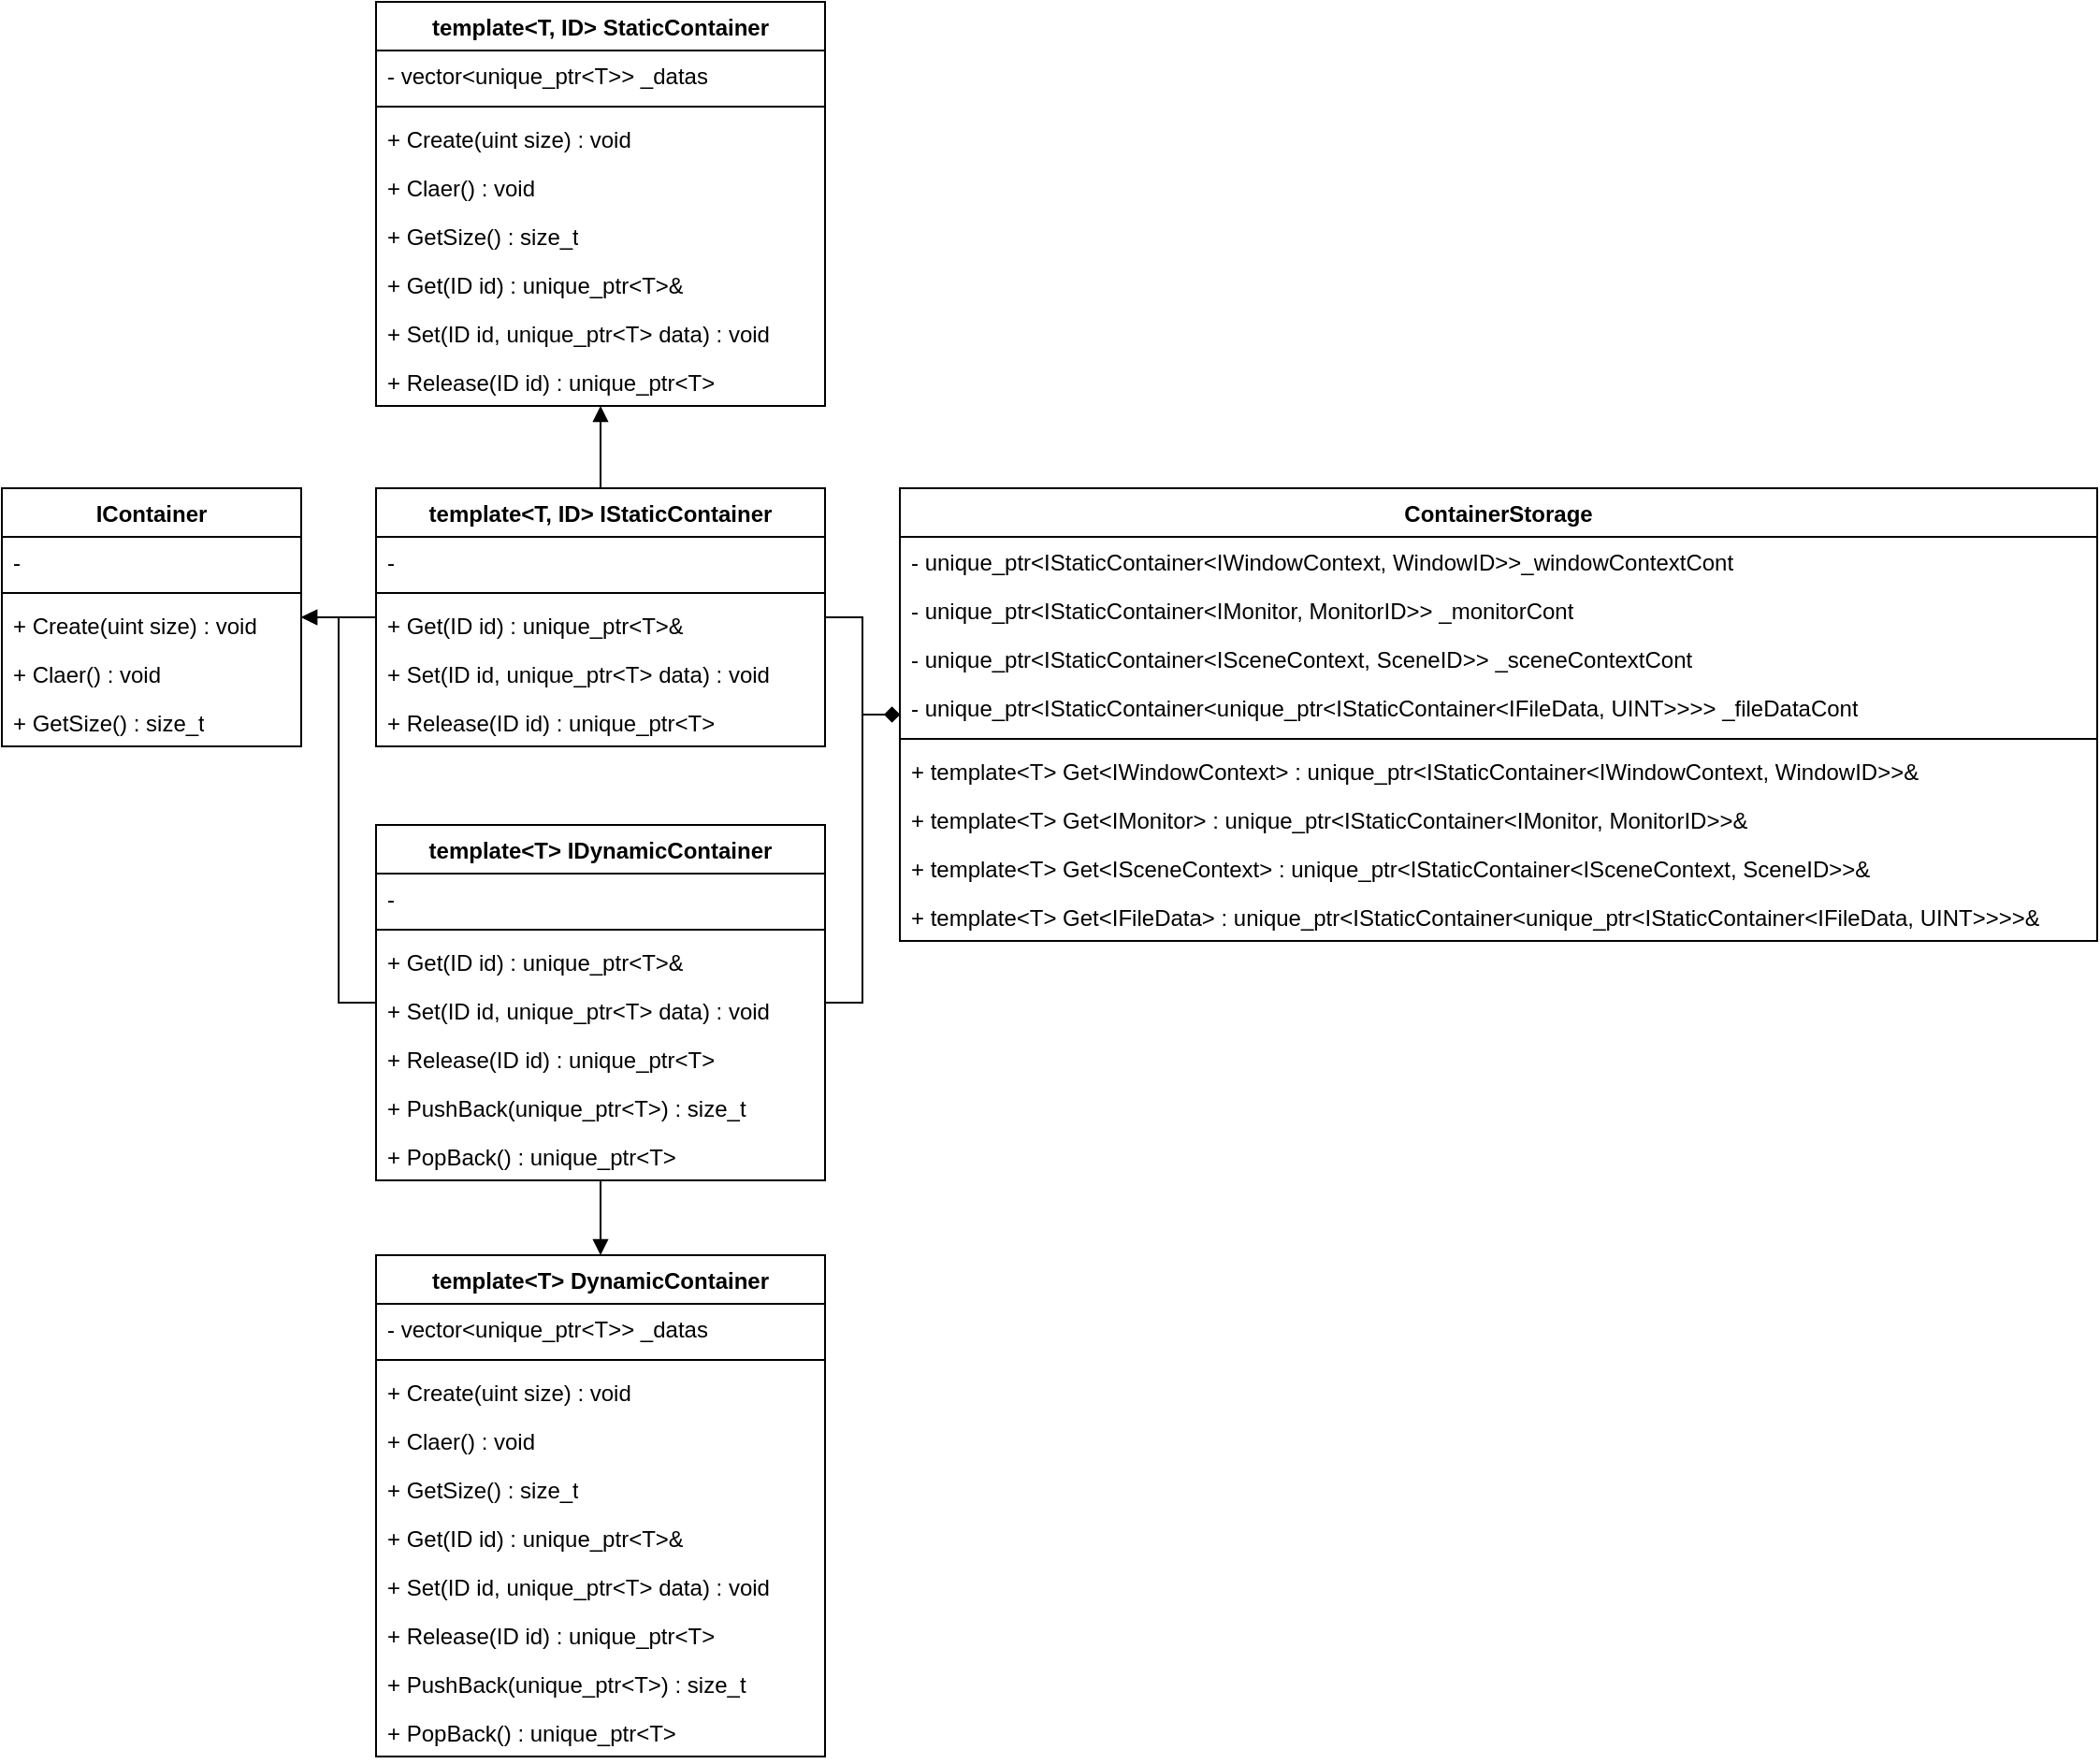 ﻿<mxfile>
    <diagram id="xg7Zm7eELP54IDoRXFyy" name="Container">
        <mxGraphModel dx="1162" dy="864" grid="1" gridSize="10" guides="1" tooltips="1" connect="1" arrows="1" fold="1" page="0" pageScale="1" pageWidth="827" pageHeight="1169" math="0" shadow="0">
            <root>
                <mxCell id="0"/>
                <mxCell id="1" parent="0"/>
                <mxCell id="WsAWpp4WAU1nDAWzSk1D-1" value="ContainerStorage" style="swimlane;fontStyle=1;align=center;verticalAlign=top;childLayout=stackLayout;horizontal=1;startSize=26;horizontalStack=0;resizeParent=1;resizeParentMax=0;resizeLast=0;collapsible=1;marginBottom=0;whiteSpace=wrap;html=1;" parent="1" vertex="1">
                    <mxGeometry x="1160" y="400" width="640" height="242" as="geometry"/>
                </mxCell>
                <mxCell id="WsAWpp4WAU1nDAWzSk1D-2" value="- unique_ptr&amp;lt;IStaticContainer&amp;lt;IWindowContext, WindowID&amp;gt;&amp;gt;_windowContextCont" style="text;strokeColor=none;fillColor=none;align=left;verticalAlign=top;spacingLeft=4;spacingRight=4;overflow=hidden;rotatable=0;points=[[0,0.5],[1,0.5]];portConstraint=eastwest;whiteSpace=wrap;html=1;" parent="WsAWpp4WAU1nDAWzSk1D-1" vertex="1">
                    <mxGeometry y="26" width="640" height="26" as="geometry"/>
                </mxCell>
                <mxCell id="WsAWpp4WAU1nDAWzSk1D-74" value="- unique_ptr&amp;lt;IStaticContainer&amp;lt;IMonitor, MonitorID&amp;gt;&amp;gt; _monitorCont" style="text;strokeColor=none;fillColor=none;align=left;verticalAlign=top;spacingLeft=4;spacingRight=4;overflow=hidden;rotatable=0;points=[[0,0.5],[1,0.5]];portConstraint=eastwest;whiteSpace=wrap;html=1;" parent="WsAWpp4WAU1nDAWzSk1D-1" vertex="1">
                    <mxGeometry y="52" width="640" height="26" as="geometry"/>
                </mxCell>
                <mxCell id="WsAWpp4WAU1nDAWzSk1D-75" value="- unique_ptr&amp;lt;IStaticContainer&amp;lt;ISceneContext, SceneID&amp;gt;&amp;gt; _sceneContextCont" style="text;strokeColor=none;fillColor=none;align=left;verticalAlign=top;spacingLeft=4;spacingRight=4;overflow=hidden;rotatable=0;points=[[0,0.5],[1,0.5]];portConstraint=eastwest;whiteSpace=wrap;html=1;" parent="WsAWpp4WAU1nDAWzSk1D-1" vertex="1">
                    <mxGeometry y="78" width="640" height="26" as="geometry"/>
                </mxCell>
                <mxCell id="WsAWpp4WAU1nDAWzSk1D-76" value="- unique_ptr&amp;lt;IStaticContainer&amp;lt;unique_ptr&amp;lt;IStaticContainer&amp;lt;IFileData, UINT&amp;gt;&amp;gt;&amp;gt;&amp;gt; _fileDataCont" style="text;strokeColor=none;fillColor=none;align=left;verticalAlign=top;spacingLeft=4;spacingRight=4;overflow=hidden;rotatable=0;points=[[0,0.5],[1,0.5]];portConstraint=eastwest;whiteSpace=wrap;html=1;" parent="WsAWpp4WAU1nDAWzSk1D-1" vertex="1">
                    <mxGeometry y="104" width="640" height="26" as="geometry"/>
                </mxCell>
                <mxCell id="WsAWpp4WAU1nDAWzSk1D-3" value="" style="line;strokeWidth=1;fillColor=none;align=left;verticalAlign=middle;spacingTop=-1;spacingLeft=3;spacingRight=3;rotatable=0;labelPosition=right;points=[];portConstraint=eastwest;strokeColor=inherit;" parent="WsAWpp4WAU1nDAWzSk1D-1" vertex="1">
                    <mxGeometry y="130" width="640" height="8" as="geometry"/>
                </mxCell>
                <mxCell id="WsAWpp4WAU1nDAWzSk1D-80" value="+ template&amp;lt;T&amp;gt; Get&amp;lt;IWindowContext&amp;gt; :&amp;nbsp;unique_ptr&amp;lt;IStaticContainer&amp;lt;IWindowContext, WindowID&amp;gt;&amp;gt;&amp;amp;" style="text;strokeColor=none;fillColor=none;align=left;verticalAlign=top;spacingLeft=4;spacingRight=4;overflow=hidden;rotatable=0;points=[[0,0.5],[1,0.5]];portConstraint=eastwest;whiteSpace=wrap;html=1;" parent="WsAWpp4WAU1nDAWzSk1D-1" vertex="1">
                    <mxGeometry y="138" width="640" height="26" as="geometry"/>
                </mxCell>
                <mxCell id="WsAWpp4WAU1nDAWzSk1D-81" value="+ template&amp;lt;T&amp;gt; Get&amp;lt;IMonitor&amp;gt; :&amp;nbsp;unique_ptr&amp;lt;IStaticContainer&amp;lt;IMonitor, MonitorID&amp;gt;&amp;gt;&amp;amp;" style="text;strokeColor=none;fillColor=none;align=left;verticalAlign=top;spacingLeft=4;spacingRight=4;overflow=hidden;rotatable=0;points=[[0,0.5],[1,0.5]];portConstraint=eastwest;whiteSpace=wrap;html=1;" parent="WsAWpp4WAU1nDAWzSk1D-1" vertex="1">
                    <mxGeometry y="164" width="640" height="26" as="geometry"/>
                </mxCell>
                <mxCell id="WsAWpp4WAU1nDAWzSk1D-82" value="+ template&amp;lt;T&amp;gt; Get&amp;lt;ISceneContext&amp;gt; :&amp;nbsp;unique_ptr&amp;lt;IStaticContainer&amp;lt;ISceneContext, SceneID&amp;gt;&amp;gt;&amp;amp;" style="text;strokeColor=none;fillColor=none;align=left;verticalAlign=top;spacingLeft=4;spacingRight=4;overflow=hidden;rotatable=0;points=[[0,0.5],[1,0.5]];portConstraint=eastwest;whiteSpace=wrap;html=1;" parent="WsAWpp4WAU1nDAWzSk1D-1" vertex="1">
                    <mxGeometry y="190" width="640" height="26" as="geometry"/>
                </mxCell>
                <mxCell id="WsAWpp4WAU1nDAWzSk1D-83" value="+ template&amp;lt;T&amp;gt; Get&amp;lt;IFileData&amp;gt; :&amp;nbsp;unique_ptr&amp;lt;IStaticContainer&amp;lt;unique_ptr&amp;lt;IStaticContainer&amp;lt;IFileData, UINT&amp;gt;&amp;gt;&amp;gt;&amp;gt;&amp;amp;" style="text;strokeColor=none;fillColor=none;align=left;verticalAlign=top;spacingLeft=4;spacingRight=4;overflow=hidden;rotatable=0;points=[[0,0.5],[1,0.5]];portConstraint=eastwest;whiteSpace=wrap;html=1;" parent="WsAWpp4WAU1nDAWzSk1D-1" vertex="1">
                    <mxGeometry y="216" width="640" height="26" as="geometry"/>
                </mxCell>
                <mxCell id="WsAWpp4WAU1nDAWzSk1D-5" value="IContainer" style="swimlane;fontStyle=1;align=center;verticalAlign=top;childLayout=stackLayout;horizontal=1;startSize=26;horizontalStack=0;resizeParent=1;resizeParentMax=0;resizeLast=0;collapsible=1;marginBottom=0;whiteSpace=wrap;html=1;" parent="1" vertex="1">
                    <mxGeometry x="680" y="400" width="160" height="138" as="geometry"/>
                </mxCell>
                <mxCell id="WsAWpp4WAU1nDAWzSk1D-6" value="-" style="text;strokeColor=none;fillColor=none;align=left;verticalAlign=top;spacingLeft=4;spacingRight=4;overflow=hidden;rotatable=0;points=[[0,0.5],[1,0.5]];portConstraint=eastwest;whiteSpace=wrap;html=1;" parent="WsAWpp4WAU1nDAWzSk1D-5" vertex="1">
                    <mxGeometry y="26" width="160" height="26" as="geometry"/>
                </mxCell>
                <mxCell id="WsAWpp4WAU1nDAWzSk1D-7" value="" style="line;strokeWidth=1;fillColor=none;align=left;verticalAlign=middle;spacingTop=-1;spacingLeft=3;spacingRight=3;rotatable=0;labelPosition=right;points=[];portConstraint=eastwest;strokeColor=inherit;" parent="WsAWpp4WAU1nDAWzSk1D-5" vertex="1">
                    <mxGeometry y="52" width="160" height="8" as="geometry"/>
                </mxCell>
                <mxCell id="WsAWpp4WAU1nDAWzSk1D-8" value="+ Create(uint size) : void" style="text;strokeColor=none;fillColor=none;align=left;verticalAlign=top;spacingLeft=4;spacingRight=4;overflow=hidden;rotatable=0;points=[[0,0.5],[1,0.5]];portConstraint=eastwest;whiteSpace=wrap;html=1;" parent="WsAWpp4WAU1nDAWzSk1D-5" vertex="1">
                    <mxGeometry y="60" width="160" height="26" as="geometry"/>
                </mxCell>
                <mxCell id="WsAWpp4WAU1nDAWzSk1D-37" value="+ Claer() : void" style="text;strokeColor=none;fillColor=none;align=left;verticalAlign=top;spacingLeft=4;spacingRight=4;overflow=hidden;rotatable=0;points=[[0,0.5],[1,0.5]];portConstraint=eastwest;whiteSpace=wrap;html=1;" parent="WsAWpp4WAU1nDAWzSk1D-5" vertex="1">
                    <mxGeometry y="86" width="160" height="26" as="geometry"/>
                </mxCell>
                <mxCell id="WsAWpp4WAU1nDAWzSk1D-38" value="+ GetSize() : size_t" style="text;strokeColor=none;fillColor=none;align=left;verticalAlign=top;spacingLeft=4;spacingRight=4;overflow=hidden;rotatable=0;points=[[0,0.5],[1,0.5]];portConstraint=eastwest;whiteSpace=wrap;html=1;" parent="WsAWpp4WAU1nDAWzSk1D-5" vertex="1">
                    <mxGeometry y="112" width="160" height="26" as="geometry"/>
                </mxCell>
                <mxCell id="WsAWpp4WAU1nDAWzSk1D-30" style="edgeStyle=elbowEdgeStyle;html=1;endArrow=block;endFill=1;rounded=0;" parent="1" source="WsAWpp4WAU1nDAWzSk1D-9" target="WsAWpp4WAU1nDAWzSk1D-5" edge="1">
                    <mxGeometry relative="1" as="geometry"/>
                </mxCell>
                <mxCell id="WsAWpp4WAU1nDAWzSk1D-34" style="edgeStyle=elbowEdgeStyle;shape=connector;rounded=0;html=1;strokeColor=default;align=center;verticalAlign=middle;fontFamily=Helvetica;fontSize=11;fontColor=default;labelBackgroundColor=default;endArrow=diamond;endFill=1;" parent="1" source="WsAWpp4WAU1nDAWzSk1D-9" target="WsAWpp4WAU1nDAWzSk1D-1" edge="1">
                    <mxGeometry relative="1" as="geometry"/>
                </mxCell>
                <mxCell id="WsAWpp4WAU1nDAWzSk1D-56" style="edgeStyle=elbowEdgeStyle;shape=connector;rounded=0;html=1;strokeColor=default;align=center;verticalAlign=middle;fontFamily=Helvetica;fontSize=11;fontColor=default;labelBackgroundColor=default;endArrow=block;endFill=1;" parent="1" source="WsAWpp4WAU1nDAWzSk1D-9" target="WsAWpp4WAU1nDAWzSk1D-50" edge="1">
                    <mxGeometry relative="1" as="geometry"/>
                </mxCell>
                <mxCell id="WsAWpp4WAU1nDAWzSk1D-9" value="template&amp;lt;T, ID&amp;gt; IStaticContainer" style="swimlane;fontStyle=1;align=center;verticalAlign=top;childLayout=stackLayout;horizontal=1;startSize=26;horizontalStack=0;resizeParent=1;resizeParentMax=0;resizeLast=0;collapsible=1;marginBottom=0;whiteSpace=wrap;html=1;" parent="1" vertex="1">
                    <mxGeometry x="880" y="400" width="240" height="138" as="geometry"/>
                </mxCell>
                <mxCell id="WsAWpp4WAU1nDAWzSk1D-10" value="-" style="text;strokeColor=none;fillColor=none;align=left;verticalAlign=top;spacingLeft=4;spacingRight=4;overflow=hidden;rotatable=0;points=[[0,0.5],[1,0.5]];portConstraint=eastwest;whiteSpace=wrap;html=1;" parent="WsAWpp4WAU1nDAWzSk1D-9" vertex="1">
                    <mxGeometry y="26" width="240" height="26" as="geometry"/>
                </mxCell>
                <mxCell id="WsAWpp4WAU1nDAWzSk1D-11" value="" style="line;strokeWidth=1;fillColor=none;align=left;verticalAlign=middle;spacingTop=-1;spacingLeft=3;spacingRight=3;rotatable=0;labelPosition=right;points=[];portConstraint=eastwest;strokeColor=inherit;" parent="WsAWpp4WAU1nDAWzSk1D-9" vertex="1">
                    <mxGeometry y="52" width="240" height="8" as="geometry"/>
                </mxCell>
                <mxCell id="WsAWpp4WAU1nDAWzSk1D-12" value="+ Get(ID id) : unique_ptr&amp;lt;T&amp;gt;&amp;amp;" style="text;strokeColor=none;fillColor=none;align=left;verticalAlign=top;spacingLeft=4;spacingRight=4;overflow=hidden;rotatable=0;points=[[0,0.5],[1,0.5]];portConstraint=eastwest;whiteSpace=wrap;html=1;" parent="WsAWpp4WAU1nDAWzSk1D-9" vertex="1">
                    <mxGeometry y="60" width="240" height="26" as="geometry"/>
                </mxCell>
                <mxCell id="WsAWpp4WAU1nDAWzSk1D-39" value="+ Set(ID id, unique_ptr&amp;lt;T&amp;gt; data) : void" style="text;strokeColor=none;fillColor=none;align=left;verticalAlign=top;spacingLeft=4;spacingRight=4;overflow=hidden;rotatable=0;points=[[0,0.5],[1,0.5]];portConstraint=eastwest;whiteSpace=wrap;html=1;" parent="WsAWpp4WAU1nDAWzSk1D-9" vertex="1">
                    <mxGeometry y="86" width="240" height="26" as="geometry"/>
                </mxCell>
                <mxCell id="WsAWpp4WAU1nDAWzSk1D-40" value="+ Release(ID id) : unique_ptr&amp;lt;T&amp;gt;" style="text;strokeColor=none;fillColor=none;align=left;verticalAlign=top;spacingLeft=4;spacingRight=4;overflow=hidden;rotatable=0;points=[[0,0.5],[1,0.5]];portConstraint=eastwest;whiteSpace=wrap;html=1;" parent="WsAWpp4WAU1nDAWzSk1D-9" vertex="1">
                    <mxGeometry y="112" width="240" height="26" as="geometry"/>
                </mxCell>
                <mxCell id="WsAWpp4WAU1nDAWzSk1D-31" style="edgeStyle=elbowEdgeStyle;shape=connector;rounded=0;html=1;strokeColor=default;align=center;verticalAlign=middle;fontFamily=Helvetica;fontSize=11;fontColor=default;labelBackgroundColor=default;endArrow=block;endFill=1;" parent="1" source="WsAWpp4WAU1nDAWzSk1D-13" target="WsAWpp4WAU1nDAWzSk1D-5" edge="1">
                    <mxGeometry relative="1" as="geometry"/>
                </mxCell>
                <mxCell id="WsAWpp4WAU1nDAWzSk1D-35" style="edgeStyle=elbowEdgeStyle;shape=connector;rounded=0;html=1;strokeColor=default;align=center;verticalAlign=middle;fontFamily=Helvetica;fontSize=11;fontColor=default;labelBackgroundColor=default;endArrow=diamond;endFill=1;" parent="1" source="WsAWpp4WAU1nDAWzSk1D-13" target="WsAWpp4WAU1nDAWzSk1D-1" edge="1">
                    <mxGeometry relative="1" as="geometry"/>
                </mxCell>
                <mxCell id="WsAWpp4WAU1nDAWzSk1D-70" style="edgeStyle=elbowEdgeStyle;shape=connector;rounded=0;html=1;strokeColor=default;align=center;verticalAlign=middle;fontFamily=Helvetica;fontSize=11;fontColor=default;labelBackgroundColor=default;endArrow=block;endFill=1;" parent="1" source="WsAWpp4WAU1nDAWzSk1D-13" target="WsAWpp4WAU1nDAWzSk1D-61" edge="1">
                    <mxGeometry relative="1" as="geometry"/>
                </mxCell>
                <mxCell id="WsAWpp4WAU1nDAWzSk1D-13" value="template&amp;lt;T&amp;gt; IDynamicContainer" style="swimlane;fontStyle=1;align=center;verticalAlign=top;childLayout=stackLayout;horizontal=1;startSize=26;horizontalStack=0;resizeParent=1;resizeParentMax=0;resizeLast=0;collapsible=1;marginBottom=0;whiteSpace=wrap;html=1;" parent="1" vertex="1">
                    <mxGeometry x="880" y="580" width="240" height="190" as="geometry"/>
                </mxCell>
                <mxCell id="WsAWpp4WAU1nDAWzSk1D-14" value="-" style="text;strokeColor=none;fillColor=none;align=left;verticalAlign=top;spacingLeft=4;spacingRight=4;overflow=hidden;rotatable=0;points=[[0,0.5],[1,0.5]];portConstraint=eastwest;whiteSpace=wrap;html=1;" parent="WsAWpp4WAU1nDAWzSk1D-13" vertex="1">
                    <mxGeometry y="26" width="240" height="26" as="geometry"/>
                </mxCell>
                <mxCell id="WsAWpp4WAU1nDAWzSk1D-15" value="" style="line;strokeWidth=1;fillColor=none;align=left;verticalAlign=middle;spacingTop=-1;spacingLeft=3;spacingRight=3;rotatable=0;labelPosition=right;points=[];portConstraint=eastwest;strokeColor=inherit;" parent="WsAWpp4WAU1nDAWzSk1D-13" vertex="1">
                    <mxGeometry y="52" width="240" height="8" as="geometry"/>
                </mxCell>
                <mxCell id="WsAWpp4WAU1nDAWzSk1D-16" value="+ Get(ID id) : unique_ptr&amp;lt;T&amp;gt;&amp;amp;" style="text;strokeColor=none;fillColor=none;align=left;verticalAlign=top;spacingLeft=4;spacingRight=4;overflow=hidden;rotatable=0;points=[[0,0.5],[1,0.5]];portConstraint=eastwest;whiteSpace=wrap;html=1;" parent="WsAWpp4WAU1nDAWzSk1D-13" vertex="1">
                    <mxGeometry y="60" width="240" height="26" as="geometry"/>
                </mxCell>
                <mxCell id="WsAWpp4WAU1nDAWzSk1D-41" value="+ Set(ID id, unique_ptr&amp;lt;T&amp;gt; data) : void" style="text;strokeColor=none;fillColor=none;align=left;verticalAlign=top;spacingLeft=4;spacingRight=4;overflow=hidden;rotatable=0;points=[[0,0.5],[1,0.5]];portConstraint=eastwest;whiteSpace=wrap;html=1;" parent="WsAWpp4WAU1nDAWzSk1D-13" vertex="1">
                    <mxGeometry y="86" width="240" height="26" as="geometry"/>
                </mxCell>
                <mxCell id="WsAWpp4WAU1nDAWzSk1D-42" value="+ Release(ID id) : unique_ptr&amp;lt;T&amp;gt;" style="text;strokeColor=none;fillColor=none;align=left;verticalAlign=top;spacingLeft=4;spacingRight=4;overflow=hidden;rotatable=0;points=[[0,0.5],[1,0.5]];portConstraint=eastwest;whiteSpace=wrap;html=1;" parent="WsAWpp4WAU1nDAWzSk1D-13" vertex="1">
                    <mxGeometry y="112" width="240" height="26" as="geometry"/>
                </mxCell>
                <mxCell id="WsAWpp4WAU1nDAWzSk1D-43" value="+ PushBack(unique_ptr&amp;lt;T&amp;gt;) : size_t" style="text;strokeColor=none;fillColor=none;align=left;verticalAlign=top;spacingLeft=4;spacingRight=4;overflow=hidden;rotatable=0;points=[[0,0.5],[1,0.5]];portConstraint=eastwest;whiteSpace=wrap;html=1;" parent="WsAWpp4WAU1nDAWzSk1D-13" vertex="1">
                    <mxGeometry y="138" width="240" height="26" as="geometry"/>
                </mxCell>
                <mxCell id="WsAWpp4WAU1nDAWzSk1D-44" value="+ PopBack() : unique_ptr&amp;lt;T&amp;gt;" style="text;strokeColor=none;fillColor=none;align=left;verticalAlign=top;spacingLeft=4;spacingRight=4;overflow=hidden;rotatable=0;points=[[0,0.5],[1,0.5]];portConstraint=eastwest;whiteSpace=wrap;html=1;" parent="WsAWpp4WAU1nDAWzSk1D-13" vertex="1">
                    <mxGeometry y="164" width="240" height="26" as="geometry"/>
                </mxCell>
                <mxCell id="WsAWpp4WAU1nDAWzSk1D-50" value="template&amp;lt;T, ID&amp;gt; StaticContainer" style="swimlane;fontStyle=1;align=center;verticalAlign=top;childLayout=stackLayout;horizontal=1;startSize=26;horizontalStack=0;resizeParent=1;resizeParentMax=0;resizeLast=0;collapsible=1;marginBottom=0;whiteSpace=wrap;html=1;" parent="1" vertex="1">
                    <mxGeometry x="880" y="140" width="240" height="216" as="geometry"/>
                </mxCell>
                <mxCell id="WsAWpp4WAU1nDAWzSk1D-51" value="- vector&amp;lt;unique_ptr&amp;lt;T&amp;gt;&amp;gt; _datas" style="text;strokeColor=none;fillColor=none;align=left;verticalAlign=top;spacingLeft=4;spacingRight=4;overflow=hidden;rotatable=0;points=[[0,0.5],[1,0.5]];portConstraint=eastwest;whiteSpace=wrap;html=1;" parent="WsAWpp4WAU1nDAWzSk1D-50" vertex="1">
                    <mxGeometry y="26" width="240" height="26" as="geometry"/>
                </mxCell>
                <mxCell id="WsAWpp4WAU1nDAWzSk1D-52" value="" style="line;strokeWidth=1;fillColor=none;align=left;verticalAlign=middle;spacingTop=-1;spacingLeft=3;spacingRight=3;rotatable=0;labelPosition=right;points=[];portConstraint=eastwest;strokeColor=inherit;" parent="WsAWpp4WAU1nDAWzSk1D-50" vertex="1">
                    <mxGeometry y="52" width="240" height="8" as="geometry"/>
                </mxCell>
                <mxCell id="WsAWpp4WAU1nDAWzSk1D-58" value="+ Create(uint size) : void" style="text;strokeColor=none;fillColor=none;align=left;verticalAlign=top;spacingLeft=4;spacingRight=4;overflow=hidden;rotatable=0;points=[[0,0.5],[1,0.5]];portConstraint=eastwest;whiteSpace=wrap;html=1;" parent="WsAWpp4WAU1nDAWzSk1D-50" vertex="1">
                    <mxGeometry y="60" width="240" height="26" as="geometry"/>
                </mxCell>
                <mxCell id="WsAWpp4WAU1nDAWzSk1D-59" value="+ Claer() : void" style="text;strokeColor=none;fillColor=none;align=left;verticalAlign=top;spacingLeft=4;spacingRight=4;overflow=hidden;rotatable=0;points=[[0,0.5],[1,0.5]];portConstraint=eastwest;whiteSpace=wrap;html=1;" parent="WsAWpp4WAU1nDAWzSk1D-50" vertex="1">
                    <mxGeometry y="86" width="240" height="26" as="geometry"/>
                </mxCell>
                <mxCell id="WsAWpp4WAU1nDAWzSk1D-60" value="+ GetSize() : size_t" style="text;strokeColor=none;fillColor=none;align=left;verticalAlign=top;spacingLeft=4;spacingRight=4;overflow=hidden;rotatable=0;points=[[0,0.5],[1,0.5]];portConstraint=eastwest;whiteSpace=wrap;html=1;" parent="WsAWpp4WAU1nDAWzSk1D-50" vertex="1">
                    <mxGeometry y="112" width="240" height="26" as="geometry"/>
                </mxCell>
                <mxCell id="WsAWpp4WAU1nDAWzSk1D-53" value="+ Get(ID id) : unique_ptr&amp;lt;T&amp;gt;&amp;amp;" style="text;strokeColor=none;fillColor=none;align=left;verticalAlign=top;spacingLeft=4;spacingRight=4;overflow=hidden;rotatable=0;points=[[0,0.5],[1,0.5]];portConstraint=eastwest;whiteSpace=wrap;html=1;" parent="WsAWpp4WAU1nDAWzSk1D-50" vertex="1">
                    <mxGeometry y="138" width="240" height="26" as="geometry"/>
                </mxCell>
                <mxCell id="WsAWpp4WAU1nDAWzSk1D-54" value="+ Set(ID id, unique_ptr&amp;lt;T&amp;gt; data) : void" style="text;strokeColor=none;fillColor=none;align=left;verticalAlign=top;spacingLeft=4;spacingRight=4;overflow=hidden;rotatable=0;points=[[0,0.5],[1,0.5]];portConstraint=eastwest;whiteSpace=wrap;html=1;" parent="WsAWpp4WAU1nDAWzSk1D-50" vertex="1">
                    <mxGeometry y="164" width="240" height="26" as="geometry"/>
                </mxCell>
                <mxCell id="WsAWpp4WAU1nDAWzSk1D-55" value="+ Release(ID id) : unique_ptr&amp;lt;T&amp;gt;" style="text;strokeColor=none;fillColor=none;align=left;verticalAlign=top;spacingLeft=4;spacingRight=4;overflow=hidden;rotatable=0;points=[[0,0.5],[1,0.5]];portConstraint=eastwest;whiteSpace=wrap;html=1;" parent="WsAWpp4WAU1nDAWzSk1D-50" vertex="1">
                    <mxGeometry y="190" width="240" height="26" as="geometry"/>
                </mxCell>
                <mxCell id="WsAWpp4WAU1nDAWzSk1D-61" value="template&amp;lt;T&amp;gt; DynamicContainer" style="swimlane;fontStyle=1;align=center;verticalAlign=top;childLayout=stackLayout;horizontal=1;startSize=26;horizontalStack=0;resizeParent=1;resizeParentMax=0;resizeLast=0;collapsible=1;marginBottom=0;whiteSpace=wrap;html=1;" parent="1" vertex="1">
                    <mxGeometry x="880" y="810" width="240" height="268" as="geometry"/>
                </mxCell>
                <mxCell id="WsAWpp4WAU1nDAWzSk1D-62" value="- vector&amp;lt;unique_ptr&amp;lt;T&amp;gt;&amp;gt; _datas" style="text;strokeColor=none;fillColor=none;align=left;verticalAlign=top;spacingLeft=4;spacingRight=4;overflow=hidden;rotatable=0;points=[[0,0.5],[1,0.5]];portConstraint=eastwest;whiteSpace=wrap;html=1;" parent="WsAWpp4WAU1nDAWzSk1D-61" vertex="1">
                    <mxGeometry y="26" width="240" height="26" as="geometry"/>
                </mxCell>
                <mxCell id="WsAWpp4WAU1nDAWzSk1D-63" value="" style="line;strokeWidth=1;fillColor=none;align=left;verticalAlign=middle;spacingTop=-1;spacingLeft=3;spacingRight=3;rotatable=0;labelPosition=right;points=[];portConstraint=eastwest;strokeColor=inherit;" parent="WsAWpp4WAU1nDAWzSk1D-61" vertex="1">
                    <mxGeometry y="52" width="240" height="8" as="geometry"/>
                </mxCell>
                <mxCell id="WsAWpp4WAU1nDAWzSk1D-64" value="+ Create(uint size) : void" style="text;strokeColor=none;fillColor=none;align=left;verticalAlign=top;spacingLeft=4;spacingRight=4;overflow=hidden;rotatable=0;points=[[0,0.5],[1,0.5]];portConstraint=eastwest;whiteSpace=wrap;html=1;" parent="WsAWpp4WAU1nDAWzSk1D-61" vertex="1">
                    <mxGeometry y="60" width="240" height="26" as="geometry"/>
                </mxCell>
                <mxCell id="WsAWpp4WAU1nDAWzSk1D-65" value="+ Claer() : void" style="text;strokeColor=none;fillColor=none;align=left;verticalAlign=top;spacingLeft=4;spacingRight=4;overflow=hidden;rotatable=0;points=[[0,0.5],[1,0.5]];portConstraint=eastwest;whiteSpace=wrap;html=1;" parent="WsAWpp4WAU1nDAWzSk1D-61" vertex="1">
                    <mxGeometry y="86" width="240" height="26" as="geometry"/>
                </mxCell>
                <mxCell id="WsAWpp4WAU1nDAWzSk1D-66" value="+ GetSize() : size_t" style="text;strokeColor=none;fillColor=none;align=left;verticalAlign=top;spacingLeft=4;spacingRight=4;overflow=hidden;rotatable=0;points=[[0,0.5],[1,0.5]];portConstraint=eastwest;whiteSpace=wrap;html=1;" parent="WsAWpp4WAU1nDAWzSk1D-61" vertex="1">
                    <mxGeometry y="112" width="240" height="26" as="geometry"/>
                </mxCell>
                <mxCell id="WsAWpp4WAU1nDAWzSk1D-67" value="+ Get(ID id) : unique_ptr&amp;lt;T&amp;gt;&amp;amp;" style="text;strokeColor=none;fillColor=none;align=left;verticalAlign=top;spacingLeft=4;spacingRight=4;overflow=hidden;rotatable=0;points=[[0,0.5],[1,0.5]];portConstraint=eastwest;whiteSpace=wrap;html=1;" parent="WsAWpp4WAU1nDAWzSk1D-61" vertex="1">
                    <mxGeometry y="138" width="240" height="26" as="geometry"/>
                </mxCell>
                <mxCell id="WsAWpp4WAU1nDAWzSk1D-68" value="+ Set(ID id, unique_ptr&amp;lt;T&amp;gt; data) : void" style="text;strokeColor=none;fillColor=none;align=left;verticalAlign=top;spacingLeft=4;spacingRight=4;overflow=hidden;rotatable=0;points=[[0,0.5],[1,0.5]];portConstraint=eastwest;whiteSpace=wrap;html=1;" parent="WsAWpp4WAU1nDAWzSk1D-61" vertex="1">
                    <mxGeometry y="164" width="240" height="26" as="geometry"/>
                </mxCell>
                <mxCell id="WsAWpp4WAU1nDAWzSk1D-69" value="+ Release(ID id) : unique_ptr&amp;lt;T&amp;gt;" style="text;strokeColor=none;fillColor=none;align=left;verticalAlign=top;spacingLeft=4;spacingRight=4;overflow=hidden;rotatable=0;points=[[0,0.5],[1,0.5]];portConstraint=eastwest;whiteSpace=wrap;html=1;" parent="WsAWpp4WAU1nDAWzSk1D-61" vertex="1">
                    <mxGeometry y="190" width="240" height="26" as="geometry"/>
                </mxCell>
                <mxCell id="WsAWpp4WAU1nDAWzSk1D-71" value="+ PushBack(unique_ptr&amp;lt;T&amp;gt;) : size_t" style="text;strokeColor=none;fillColor=none;align=left;verticalAlign=top;spacingLeft=4;spacingRight=4;overflow=hidden;rotatable=0;points=[[0,0.5],[1,0.5]];portConstraint=eastwest;whiteSpace=wrap;html=1;" parent="WsAWpp4WAU1nDAWzSk1D-61" vertex="1">
                    <mxGeometry y="216" width="240" height="26" as="geometry"/>
                </mxCell>
                <mxCell id="WsAWpp4WAU1nDAWzSk1D-72" value="+ PopBack() : unique_ptr&amp;lt;T&amp;gt;" style="text;strokeColor=none;fillColor=none;align=left;verticalAlign=top;spacingLeft=4;spacingRight=4;overflow=hidden;rotatable=0;points=[[0,0.5],[1,0.5]];portConstraint=eastwest;whiteSpace=wrap;html=1;" parent="WsAWpp4WAU1nDAWzSk1D-61" vertex="1">
                    <mxGeometry y="242" width="240" height="26" as="geometry"/>
                </mxCell>
            </root>
        </mxGraphModel>
    </diagram>
    <diagram id="p0GQEZzJlw7Ffiy6QQpv" name="Event">
        <mxGraphModel dx="3871" dy="2320" grid="1" gridSize="10" guides="1" tooltips="1" connect="1" arrows="1" fold="1" page="0" pageScale="1" pageWidth="827" pageHeight="1169" math="0" shadow="0">
            <root>
                <mxCell id="0"/>
                <mxCell id="1" parent="0"/>
                <mxCell id="36h07kwaAYkI58cTQvK0-3" style="edgeStyle=elbowEdgeStyle;shape=connector;rounded=0;html=1;strokeColor=default;align=center;verticalAlign=middle;fontFamily=Helvetica;fontSize=11;fontColor=default;labelBackgroundColor=default;endArrow=block;endFill=1;" parent="1" source="0YVRy96lzFO5BKSFyvtj-1" target="0YVRy96lzFO5BKSFyvtj-17" edge="1">
                    <mxGeometry relative="1" as="geometry"/>
                </mxCell>
                <mxCell id="iL1R2h-n205llrpQah8b-3" style="edgeStyle=elbowEdgeStyle;shape=connector;rounded=0;html=1;strokeColor=default;align=center;verticalAlign=middle;fontFamily=Helvetica;fontSize=11;fontColor=default;labelBackgroundColor=default;endArrow=diamond;endFill=0;" edge="1" parent="1" source="0YVRy96lzFO5BKSFyvtj-1" target="7YwjODK1LZCOkDSZIfXr-4">
                    <mxGeometry relative="1" as="geometry"/>
                </mxCell>
                <mxCell id="0YVRy96lzFO5BKSFyvtj-1" value="template&amp;lt;KEY, EVENT&amp;gt;IEventInstTable" style="swimlane;fontStyle=1;align=center;verticalAlign=top;childLayout=stackLayout;horizontal=1;startSize=26;horizontalStack=0;resizeParent=1;resizeParentMax=0;resizeLast=0;collapsible=1;marginBottom=0;whiteSpace=wrap;html=1;fontFamily=Helvetica;fontSize=11;fontColor=default;labelBackgroundColor=default;" parent="1" vertex="1">
                    <mxGeometry x="160" y="-80" width="280" height="164" as="geometry"/>
                </mxCell>
                <mxCell id="0YVRy96lzFO5BKSFyvtj-2" value="-" style="text;strokeColor=none;fillColor=none;align=left;verticalAlign=top;spacingLeft=4;spacingRight=4;overflow=hidden;rotatable=0;points=[[0,0.5],[1,0.5]];portConstraint=eastwest;whiteSpace=wrap;html=1;fontFamily=Helvetica;fontSize=11;fontColor=default;labelBackgroundColor=default;" parent="0YVRy96lzFO5BKSFyvtj-1" vertex="1">
                    <mxGeometry y="26" width="280" height="26" as="geometry"/>
                </mxCell>
                <mxCell id="0YVRy96lzFO5BKSFyvtj-3" value="" style="line;strokeWidth=1;fillColor=none;align=left;verticalAlign=middle;spacingTop=-1;spacingLeft=3;spacingRight=3;rotatable=0;labelPosition=right;points=[];portConstraint=eastwest;strokeColor=inherit;fontFamily=Helvetica;fontSize=11;fontColor=default;labelBackgroundColor=default;" parent="0YVRy96lzFO5BKSFyvtj-1" vertex="1">
                    <mxGeometry y="52" width="280" height="8" as="geometry"/>
                </mxCell>
                <mxCell id="0YVRy96lzFO5BKSFyvtj-4" value="+ Add(KEY, unique_ptr&amp;lt;EVENT&amp;gt;) : void" style="text;strokeColor=none;fillColor=none;align=left;verticalAlign=top;spacingLeft=4;spacingRight=4;overflow=hidden;rotatable=0;points=[[0,0.5],[1,0.5]];portConstraint=eastwest;whiteSpace=wrap;html=1;fontFamily=Helvetica;fontSize=11;fontColor=default;labelBackgroundColor=default;" parent="0YVRy96lzFO5BKSFyvtj-1" vertex="1">
                    <mxGeometry y="60" width="280" height="26" as="geometry"/>
                </mxCell>
                <mxCell id="36h07kwaAYkI58cTQvK0-7" value="+ Remove(KEY) : unique_ptr&amp;lt;EVENT&amp;gt;" style="text;strokeColor=none;fillColor=none;align=left;verticalAlign=top;spacingLeft=4;spacingRight=4;overflow=hidden;rotatable=0;points=[[0,0.5],[1,0.5]];portConstraint=eastwest;whiteSpace=wrap;html=1;fontFamily=Helvetica;fontSize=11;fontColor=default;labelBackgroundColor=default;" parent="0YVRy96lzFO5BKSFyvtj-1" vertex="1">
                    <mxGeometry y="86" width="280" height="26" as="geometry"/>
                </mxCell>
                <mxCell id="36h07kwaAYkI58cTQvK0-8" value="+ Get(KEY) : unique_ptr&amp;lt;EVENT&amp;gt;&amp;amp;" style="text;strokeColor=none;fillColor=none;align=left;verticalAlign=top;spacingLeft=4;spacingRight=4;overflow=hidden;rotatable=0;points=[[0,0.5],[1,0.5]];portConstraint=eastwest;whiteSpace=wrap;html=1;fontFamily=Helvetica;fontSize=11;fontColor=default;labelBackgroundColor=default;" parent="0YVRy96lzFO5BKSFyvtj-1" vertex="1">
                    <mxGeometry y="112" width="280" height="26" as="geometry"/>
                </mxCell>
                <mxCell id="36h07kwaAYkI58cTQvK0-9" value="+ Set(KEY, unique_ptr&amp;lt;EVENT&amp;gt;) : void" style="text;strokeColor=none;fillColor=none;align=left;verticalAlign=top;spacingLeft=4;spacingRight=4;overflow=hidden;rotatable=0;points=[[0,0.5],[1,0.5]];portConstraint=eastwest;whiteSpace=wrap;html=1;fontFamily=Helvetica;fontSize=11;fontColor=default;labelBackgroundColor=default;" parent="0YVRy96lzFO5BKSFyvtj-1" vertex="1">
                    <mxGeometry y="138" width="280" height="26" as="geometry"/>
                </mxCell>
                <mxCell id="iL1R2h-n205llrpQah8b-4" style="edgeStyle=elbowEdgeStyle;shape=connector;rounded=0;html=1;strokeColor=default;align=center;verticalAlign=middle;fontFamily=Helvetica;fontSize=11;fontColor=default;labelBackgroundColor=default;endArrow=diamond;endFill=0;" edge="1" parent="1" source="0YVRy96lzFO5BKSFyvtj-5" target="7w6QyafuTWkXQgCeqneS-1">
                    <mxGeometry relative="1" as="geometry"/>
                </mxCell>
                <mxCell id="0YVRy96lzFO5BKSFyvtj-5" value="IEvent" style="swimlane;fontStyle=1;align=center;verticalAlign=top;childLayout=stackLayout;horizontal=1;startSize=26;horizontalStack=0;resizeParent=1;resizeParentMax=0;resizeLast=0;collapsible=1;marginBottom=0;whiteSpace=wrap;html=1;fontFamily=Helvetica;fontSize=11;fontColor=default;labelBackgroundColor=default;" parent="1" vertex="1">
                    <mxGeometry x="120" y="440" width="160" height="86" as="geometry"/>
                </mxCell>
                <mxCell id="0YVRy96lzFO5BKSFyvtj-6" value="-" style="text;strokeColor=none;fillColor=none;align=left;verticalAlign=top;spacingLeft=4;spacingRight=4;overflow=hidden;rotatable=0;points=[[0,0.5],[1,0.5]];portConstraint=eastwest;whiteSpace=wrap;html=1;fontFamily=Helvetica;fontSize=11;fontColor=default;labelBackgroundColor=default;" parent="0YVRy96lzFO5BKSFyvtj-5" vertex="1">
                    <mxGeometry y="26" width="160" height="26" as="geometry"/>
                </mxCell>
                <mxCell id="0YVRy96lzFO5BKSFyvtj-7" value="" style="line;strokeWidth=1;fillColor=none;align=left;verticalAlign=middle;spacingTop=-1;spacingLeft=3;spacingRight=3;rotatable=0;labelPosition=right;points=[];portConstraint=eastwest;strokeColor=inherit;fontFamily=Helvetica;fontSize=11;fontColor=default;labelBackgroundColor=default;" parent="0YVRy96lzFO5BKSFyvtj-5" vertex="1">
                    <mxGeometry y="52" width="160" height="8" as="geometry"/>
                </mxCell>
                <mxCell id="0YVRy96lzFO5BKSFyvtj-8" value="+ IsDestroying() : bool&amp;amp;" style="text;strokeColor=none;fillColor=none;align=left;verticalAlign=top;spacingLeft=4;spacingRight=4;overflow=hidden;rotatable=0;points=[[0,0.5],[1,0.5]];portConstraint=eastwest;whiteSpace=wrap;html=1;fontFamily=Helvetica;fontSize=11;fontColor=default;labelBackgroundColor=default;" parent="0YVRy96lzFO5BKSFyvtj-5" vertex="1">
                    <mxGeometry y="60" width="160" height="26" as="geometry"/>
                </mxCell>
                <mxCell id="36h07kwaAYkI58cTQvK0-4" style="edgeStyle=elbowEdgeStyle;shape=connector;rounded=0;html=1;strokeColor=default;align=center;verticalAlign=middle;fontFamily=Helvetica;fontSize=11;fontColor=default;labelBackgroundColor=default;endArrow=block;endFill=1;" parent="1" source="0YVRy96lzFO5BKSFyvtj-9" target="0YVRy96lzFO5BKSFyvtj-17" edge="1">
                    <mxGeometry relative="1" as="geometry"/>
                </mxCell>
                <mxCell id="iL1R2h-n205llrpQah8b-2" style="edgeStyle=elbowEdgeStyle;shape=connector;rounded=0;html=1;strokeColor=default;align=center;verticalAlign=middle;fontFamily=Helvetica;fontSize=11;fontColor=default;labelBackgroundColor=default;endArrow=diamond;endFill=0;" edge="1" parent="1" source="0YVRy96lzFO5BKSFyvtj-9" target="7YwjODK1LZCOkDSZIfXr-4">
                    <mxGeometry relative="1" as="geometry"/>
                </mxCell>
                <mxCell id="0YVRy96lzFO5BKSFyvtj-9" value="template&amp;lt;KEY, EVENT, ARGS&amp;gt; IEventFuncTable" style="swimlane;fontStyle=1;align=center;verticalAlign=top;childLayout=stackLayout;horizontal=1;startSize=26;horizontalStack=0;resizeParent=1;resizeParentMax=0;resizeLast=0;collapsible=1;marginBottom=0;whiteSpace=wrap;html=1;fontFamily=Helvetica;fontSize=11;fontColor=default;labelBackgroundColor=default;" parent="1" vertex="1">
                    <mxGeometry x="120" y="560" width="320" height="164" as="geometry"/>
                </mxCell>
                <mxCell id="0YVRy96lzFO5BKSFyvtj-10" value="-" style="text;strokeColor=none;fillColor=none;align=left;verticalAlign=top;spacingLeft=4;spacingRight=4;overflow=hidden;rotatable=0;points=[[0,0.5],[1,0.5]];portConstraint=eastwest;whiteSpace=wrap;html=1;fontFamily=Helvetica;fontSize=11;fontColor=default;labelBackgroundColor=default;" parent="0YVRy96lzFO5BKSFyvtj-9" vertex="1">
                    <mxGeometry y="26" width="320" height="26" as="geometry"/>
                </mxCell>
                <mxCell id="0YVRy96lzFO5BKSFyvtj-11" value="" style="line;strokeWidth=1;fillColor=none;align=left;verticalAlign=middle;spacingTop=-1;spacingLeft=3;spacingRight=3;rotatable=0;labelPosition=right;points=[];portConstraint=eastwest;strokeColor=inherit;fontFamily=Helvetica;fontSize=11;fontColor=default;labelBackgroundColor=default;" parent="0YVRy96lzFO5BKSFyvtj-9" vertex="1">
                    <mxGeometry y="52" width="320" height="8" as="geometry"/>
                </mxCell>
                <mxCell id="0YVRy96lzFO5BKSFyvtj-12" value="+ Add(KEY, void (EVENT::*func)(ARGS...)) : void" style="text;strokeColor=none;fillColor=none;align=left;verticalAlign=top;spacingLeft=4;spacingRight=4;overflow=hidden;rotatable=0;points=[[0,0.5],[1,0.5]];portConstraint=eastwest;whiteSpace=wrap;html=1;fontFamily=Helvetica;fontSize=11;fontColor=default;labelBackgroundColor=default;" parent="0YVRy96lzFO5BKSFyvtj-9" vertex="1">
                    <mxGeometry y="60" width="320" height="26" as="geometry"/>
                </mxCell>
                <mxCell id="36h07kwaAYkI58cTQvK0-10" value="+ void (EVENT::*Remove(KEY key))(ARGS...)" style="text;strokeColor=none;fillColor=none;align=left;verticalAlign=top;spacingLeft=4;spacingRight=4;overflow=hidden;rotatable=0;points=[[0,0.5],[1,0.5]];portConstraint=eastwest;whiteSpace=wrap;html=1;fontFamily=Helvetica;fontSize=11;fontColor=default;labelBackgroundColor=default;" parent="0YVRy96lzFO5BKSFyvtj-9" vertex="1">
                    <mxGeometry y="86" width="320" height="26" as="geometry"/>
                </mxCell>
                <mxCell id="36h07kwaAYkI58cTQvK0-11" value="+ void (EVENT::*Get(KEY key))(ARGS...)" style="text;strokeColor=none;fillColor=none;align=left;verticalAlign=top;spacingLeft=4;spacingRight=4;overflow=hidden;rotatable=0;points=[[0,0.5],[1,0.5]];portConstraint=eastwest;whiteSpace=wrap;html=1;fontFamily=Helvetica;fontSize=11;fontColor=default;labelBackgroundColor=default;" parent="0YVRy96lzFO5BKSFyvtj-9" vertex="1">
                    <mxGeometry y="112" width="320" height="26" as="geometry"/>
                </mxCell>
                <mxCell id="36h07kwaAYkI58cTQvK0-12" value="+ Set(KEY key,&amp;nbsp;void (EVENT::*func)(ARGS...)) : void" style="text;strokeColor=none;fillColor=none;align=left;verticalAlign=top;spacingLeft=4;spacingRight=4;overflow=hidden;rotatable=0;points=[[0,0.5],[1,0.5]];portConstraint=eastwest;whiteSpace=wrap;html=1;fontFamily=Helvetica;fontSize=11;fontColor=default;labelBackgroundColor=default;" parent="0YVRy96lzFO5BKSFyvtj-9" vertex="1">
                    <mxGeometry y="138" width="320" height="26" as="geometry"/>
                </mxCell>
                <mxCell id="0YVRy96lzFO5BKSFyvtj-13" value="template &amp;lt;typename EVENT_KEY, typename EVENT, typename FUNC_KEY, typename... ARGS&amp;gt; IEventInvoker" style="swimlane;fontStyle=1;align=center;verticalAlign=top;childLayout=stackLayout;horizontal=1;startSize=26;horizontalStack=0;resizeParent=1;resizeParentMax=0;resizeLast=0;collapsible=1;marginBottom=0;whiteSpace=wrap;html=1;fontFamily=Helvetica;fontSize=11;fontColor=default;labelBackgroundColor=default;" parent="1" vertex="1">
                    <mxGeometry x="480" y="-40" width="680" height="112" as="geometry"/>
                </mxCell>
                <mxCell id="0YVRy96lzFO5BKSFyvtj-14" value="-" style="text;strokeColor=none;fillColor=none;align=left;verticalAlign=top;spacingLeft=4;spacingRight=4;overflow=hidden;rotatable=0;points=[[0,0.5],[1,0.5]];portConstraint=eastwest;whiteSpace=wrap;html=1;fontFamily=Helvetica;fontSize=11;fontColor=default;labelBackgroundColor=default;" parent="0YVRy96lzFO5BKSFyvtj-13" vertex="1">
                    <mxGeometry y="26" width="680" height="26" as="geometry"/>
                </mxCell>
                <mxCell id="0YVRy96lzFO5BKSFyvtj-15" value="" style="line;strokeWidth=1;fillColor=none;align=left;verticalAlign=middle;spacingTop=-1;spacingLeft=3;spacingRight=3;rotatable=0;labelPosition=right;points=[];portConstraint=eastwest;strokeColor=inherit;fontFamily=Helvetica;fontSize=11;fontColor=default;labelBackgroundColor=default;" parent="0YVRy96lzFO5BKSFyvtj-13" vertex="1">
                    <mxGeometry y="52" width="680" height="8" as="geometry"/>
                </mxCell>
                <mxCell id="0YVRy96lzFO5BKSFyvtj-16" value="+ SetTables(unique_ptr&amp;lt;IEventInstTable&amp;lt;EVENT_KEY, EVENT&amp;gt;&amp;gt;,&amp;nbsp;unique_ptr&amp;lt;IEventFuncTable&amp;lt;FUNC_KEY, EVENT, ARGS...&amp;gt;&amp;gt;) : void" style="text;strokeColor=none;fillColor=none;align=left;verticalAlign=top;spacingLeft=4;spacingRight=4;overflow=hidden;rotatable=0;points=[[0,0.5],[1,0.5]];portConstraint=eastwest;whiteSpace=wrap;html=1;fontFamily=Helvetica;fontSize=11;fontColor=default;labelBackgroundColor=default;" parent="0YVRy96lzFO5BKSFyvtj-13" vertex="1">
                    <mxGeometry y="60" width="680" height="26" as="geometry"/>
                </mxCell>
                <mxCell id="7YwjODK1LZCOkDSZIfXr-10" value="+ Invoke(EVENT_KEY eventKey, FUNC_KEY funcKey, ARGS... args)" style="text;strokeColor=none;fillColor=none;align=left;verticalAlign=top;spacingLeft=4;spacingRight=4;overflow=hidden;rotatable=0;points=[[0,0.5],[1,0.5]];portConstraint=eastwest;whiteSpace=wrap;html=1;fontFamily=Helvetica;fontSize=11;fontColor=default;labelBackgroundColor=default;" parent="0YVRy96lzFO5BKSFyvtj-13" vertex="1">
                    <mxGeometry y="86" width="680" height="26" as="geometry"/>
                </mxCell>
                <mxCell id="0YVRy96lzFO5BKSFyvtj-17" value="template&amp;lt;KEY&amp;gt; IEventTable" style="swimlane;fontStyle=1;align=center;verticalAlign=top;childLayout=stackLayout;horizontal=1;startSize=26;horizontalStack=0;resizeParent=1;resizeParentMax=0;resizeLast=0;collapsible=1;marginBottom=0;whiteSpace=wrap;html=1;fontFamily=Helvetica;fontSize=11;fontColor=default;labelBackgroundColor=default;" parent="1" vertex="1">
                    <mxGeometry x="-120" y="-80" width="200" height="138" as="geometry"/>
                </mxCell>
                <mxCell id="0YVRy96lzFO5BKSFyvtj-18" value="-" style="text;strokeColor=none;fillColor=none;align=left;verticalAlign=top;spacingLeft=4;spacingRight=4;overflow=hidden;rotatable=0;points=[[0,0.5],[1,0.5]];portConstraint=eastwest;whiteSpace=wrap;html=1;fontFamily=Helvetica;fontSize=11;fontColor=default;labelBackgroundColor=default;" parent="0YVRy96lzFO5BKSFyvtj-17" vertex="1">
                    <mxGeometry y="26" width="200" height="26" as="geometry"/>
                </mxCell>
                <mxCell id="0YVRy96lzFO5BKSFyvtj-19" value="" style="line;strokeWidth=1;fillColor=none;align=left;verticalAlign=middle;spacingTop=-1;spacingLeft=3;spacingRight=3;rotatable=0;labelPosition=right;points=[];portConstraint=eastwest;strokeColor=inherit;fontFamily=Helvetica;fontSize=11;fontColor=default;labelBackgroundColor=default;" parent="0YVRy96lzFO5BKSFyvtj-17" vertex="1">
                    <mxGeometry y="52" width="200" height="8" as="geometry"/>
                </mxCell>
                <mxCell id="0YVRy96lzFO5BKSFyvtj-20" value="+ Clear() : void" style="text;strokeColor=none;fillColor=none;align=left;verticalAlign=top;spacingLeft=4;spacingRight=4;overflow=hidden;rotatable=0;points=[[0,0.5],[1,0.5]];portConstraint=eastwest;whiteSpace=wrap;html=1;fontFamily=Helvetica;fontSize=11;fontColor=default;labelBackgroundColor=default;" parent="0YVRy96lzFO5BKSFyvtj-17" vertex="1">
                    <mxGeometry y="60" width="200" height="26" as="geometry"/>
                </mxCell>
                <mxCell id="36h07kwaAYkI58cTQvK0-1" value="+ Has(KEY key) : bool" style="text;strokeColor=none;fillColor=none;align=left;verticalAlign=top;spacingLeft=4;spacingRight=4;overflow=hidden;rotatable=0;points=[[0,0.5],[1,0.5]];portConstraint=eastwest;whiteSpace=wrap;html=1;fontFamily=Helvetica;fontSize=11;fontColor=default;labelBackgroundColor=default;" parent="0YVRy96lzFO5BKSFyvtj-17" vertex="1">
                    <mxGeometry y="86" width="200" height="26" as="geometry"/>
                </mxCell>
                <mxCell id="36h07kwaAYkI58cTQvK0-2" value="+ GetSize() : size_t" style="text;strokeColor=none;fillColor=none;align=left;verticalAlign=top;spacingLeft=4;spacingRight=4;overflow=hidden;rotatable=0;points=[[0,0.5],[1,0.5]];portConstraint=eastwest;whiteSpace=wrap;html=1;fontFamily=Helvetica;fontSize=11;fontColor=default;labelBackgroundColor=default;" parent="0YVRy96lzFO5BKSFyvtj-17" vertex="1">
                    <mxGeometry y="112" width="200" height="26" as="geometry"/>
                </mxCell>
                <mxCell id="7w6QyafuTWkXQgCeqneS-12" style="edgeStyle=elbowEdgeStyle;shape=connector;rounded=0;html=1;strokeColor=default;align=center;verticalAlign=middle;fontFamily=Helvetica;fontSize=11;fontColor=default;labelBackgroundColor=default;endArrow=block;endFill=1;" parent="1" source="7w6QyafuTWkXQgCeqneS-1" target="0YVRy96lzFO5BKSFyvtj-1" edge="1">
                    <mxGeometry relative="1" as="geometry"/>
                </mxCell>
                <mxCell id="7w6QyafuTWkXQgCeqneS-1" value="template&amp;lt;KEY, EVENT&amp;gt; EventInstTable" style="swimlane;fontStyle=1;align=center;verticalAlign=top;childLayout=stackLayout;horizontal=1;startSize=26;horizontalStack=0;resizeParent=1;resizeParentMax=0;resizeLast=0;collapsible=1;marginBottom=0;whiteSpace=wrap;html=1;fontFamily=Helvetica;fontSize=11;fontColor=default;labelBackgroundColor=default;" parent="1" vertex="1">
                    <mxGeometry x="120" y="120" width="320" height="268" as="geometry"/>
                </mxCell>
                <mxCell id="7w6QyafuTWkXQgCeqneS-2" value="- unordered_map&amp;lt;KEY, unique_ptr&amp;lt;EVENT&amp;gt;&amp;gt; _eventMap" style="text;strokeColor=none;fillColor=none;align=left;verticalAlign=top;spacingLeft=4;spacingRight=4;overflow=hidden;rotatable=0;points=[[0,0.5],[1,0.5]];portConstraint=eastwest;whiteSpace=wrap;html=1;fontFamily=Helvetica;fontSize=11;fontColor=default;labelBackgroundColor=default;" parent="7w6QyafuTWkXQgCeqneS-1" vertex="1">
                    <mxGeometry y="26" width="320" height="26" as="geometry"/>
                </mxCell>
                <mxCell id="7YwjODK1LZCOkDSZIfXr-1" value="- unique_ptr&amp;lt;EVENT&amp;gt; _empty" style="text;strokeColor=none;fillColor=none;align=left;verticalAlign=top;spacingLeft=4;spacingRight=4;overflow=hidden;rotatable=0;points=[[0,0.5],[1,0.5]];portConstraint=eastwest;whiteSpace=wrap;html=1;fontFamily=Helvetica;fontSize=11;fontColor=default;labelBackgroundColor=default;" parent="7w6QyafuTWkXQgCeqneS-1" vertex="1">
                    <mxGeometry y="52" width="320" height="26" as="geometry"/>
                </mxCell>
                <mxCell id="7w6QyafuTWkXQgCeqneS-3" value="" style="line;strokeWidth=1;fillColor=none;align=left;verticalAlign=middle;spacingTop=-1;spacingLeft=3;spacingRight=3;rotatable=0;labelPosition=right;points=[];portConstraint=eastwest;strokeColor=inherit;fontFamily=Helvetica;fontSize=11;fontColor=default;labelBackgroundColor=default;" parent="7w6QyafuTWkXQgCeqneS-1" vertex="1">
                    <mxGeometry y="78" width="320" height="8" as="geometry"/>
                </mxCell>
                <mxCell id="7w6QyafuTWkXQgCeqneS-4" value="+ Clear() : void" style="text;strokeColor=none;fillColor=none;align=left;verticalAlign=top;spacingLeft=4;spacingRight=4;overflow=hidden;rotatable=0;points=[[0,0.5],[1,0.5]];portConstraint=eastwest;whiteSpace=wrap;html=1;fontFamily=Helvetica;fontSize=11;fontColor=default;labelBackgroundColor=default;" parent="7w6QyafuTWkXQgCeqneS-1" vertex="1">
                    <mxGeometry y="86" width="320" height="26" as="geometry"/>
                </mxCell>
                <mxCell id="7w6QyafuTWkXQgCeqneS-10" value="+ Has(KEY key) : bool" style="text;strokeColor=none;fillColor=none;align=left;verticalAlign=top;spacingLeft=4;spacingRight=4;overflow=hidden;rotatable=0;points=[[0,0.5],[1,0.5]];portConstraint=eastwest;whiteSpace=wrap;html=1;fontFamily=Helvetica;fontSize=11;fontColor=default;labelBackgroundColor=default;" parent="7w6QyafuTWkXQgCeqneS-1" vertex="1">
                    <mxGeometry y="112" width="320" height="26" as="geometry"/>
                </mxCell>
                <mxCell id="7w6QyafuTWkXQgCeqneS-11" value="+ GetSize() : size_t" style="text;strokeColor=none;fillColor=none;align=left;verticalAlign=top;spacingLeft=4;spacingRight=4;overflow=hidden;rotatable=0;points=[[0,0.5],[1,0.5]];portConstraint=eastwest;whiteSpace=wrap;html=1;fontFamily=Helvetica;fontSize=11;fontColor=default;labelBackgroundColor=default;" parent="7w6QyafuTWkXQgCeqneS-1" vertex="1">
                    <mxGeometry y="138" width="320" height="26" as="geometry"/>
                </mxCell>
                <mxCell id="7w6QyafuTWkXQgCeqneS-9" value="+ Add(KEY, unique_ptr&amp;lt;EVENT&amp;gt;&amp;amp;) : void" style="text;strokeColor=none;fillColor=none;align=left;verticalAlign=top;spacingLeft=4;spacingRight=4;overflow=hidden;rotatable=0;points=[[0,0.5],[1,0.5]];portConstraint=eastwest;whiteSpace=wrap;html=1;fontFamily=Helvetica;fontSize=11;fontColor=default;labelBackgroundColor=default;" parent="7w6QyafuTWkXQgCeqneS-1" vertex="1">
                    <mxGeometry y="164" width="320" height="26" as="geometry"/>
                </mxCell>
                <mxCell id="7w6QyafuTWkXQgCeqneS-5" value="+ Remove(KEY) : unique_ptr&amp;lt;EVENT&amp;gt;&amp;amp;" style="text;strokeColor=none;fillColor=none;align=left;verticalAlign=top;spacingLeft=4;spacingRight=4;overflow=hidden;rotatable=0;points=[[0,0.5],[1,0.5]];portConstraint=eastwest;whiteSpace=wrap;html=1;fontFamily=Helvetica;fontSize=11;fontColor=default;labelBackgroundColor=default;" parent="7w6QyafuTWkXQgCeqneS-1" vertex="1">
                    <mxGeometry y="190" width="320" height="26" as="geometry"/>
                </mxCell>
                <mxCell id="7w6QyafuTWkXQgCeqneS-6" value="+ Get(KEY) : unique_ptr&amp;lt;EVENT&amp;gt;&amp;amp;" style="text;strokeColor=none;fillColor=none;align=left;verticalAlign=top;spacingLeft=4;spacingRight=4;overflow=hidden;rotatable=0;points=[[0,0.5],[1,0.5]];portConstraint=eastwest;whiteSpace=wrap;html=1;fontFamily=Helvetica;fontSize=11;fontColor=default;labelBackgroundColor=default;" parent="7w6QyafuTWkXQgCeqneS-1" vertex="1">
                    <mxGeometry y="216" width="320" height="26" as="geometry"/>
                </mxCell>
                <mxCell id="7w6QyafuTWkXQgCeqneS-7" value="+ Set(KEY, unique_ptr&amp;lt;EVENT&amp;gt;&amp;amp;) : void" style="text;strokeColor=none;fillColor=none;align=left;verticalAlign=top;spacingLeft=4;spacingRight=4;overflow=hidden;rotatable=0;points=[[0,0.5],[1,0.5]];portConstraint=eastwest;whiteSpace=wrap;html=1;fontFamily=Helvetica;fontSize=11;fontColor=default;labelBackgroundColor=default;" parent="7w6QyafuTWkXQgCeqneS-1" vertex="1">
                    <mxGeometry y="242" width="320" height="26" as="geometry"/>
                </mxCell>
                <mxCell id="7w6QyafuTWkXQgCeqneS-31" style="edgeStyle=elbowEdgeStyle;shape=connector;rounded=0;html=1;strokeColor=default;align=center;verticalAlign=middle;fontFamily=Helvetica;fontSize=11;fontColor=default;labelBackgroundColor=default;endArrow=block;endFill=1;" parent="1" source="7w6QyafuTWkXQgCeqneS-21" target="0YVRy96lzFO5BKSFyvtj-9" edge="1">
                    <mxGeometry relative="1" as="geometry"/>
                </mxCell>
                <mxCell id="7w6QyafuTWkXQgCeqneS-21" value="template&amp;lt;KEY, EVENT, ARGS&amp;gt; EventFuncTable" style="swimlane;fontStyle=1;align=center;verticalAlign=top;childLayout=stackLayout;horizontal=1;startSize=26;horizontalStack=0;resizeParent=1;resizeParentMax=0;resizeLast=0;collapsible=1;marginBottom=0;whiteSpace=wrap;html=1;fontFamily=Helvetica;fontSize=11;fontColor=default;labelBackgroundColor=default;" parent="1" vertex="1">
                    <mxGeometry x="120" y="760" width="440" height="268" as="geometry"/>
                </mxCell>
                <mxCell id="7w6QyafuTWkXQgCeqneS-22" value="- unordered_map&amp;lt;KEY, void (EVENT::*)(ARGS...)&amp;gt; _funcMap" style="text;strokeColor=none;fillColor=none;align=left;verticalAlign=top;spacingLeft=4;spacingRight=4;overflow=hidden;rotatable=0;points=[[0,0.5],[1,0.5]];portConstraint=eastwest;whiteSpace=wrap;html=1;fontFamily=Helvetica;fontSize=11;fontColor=default;labelBackgroundColor=default;" parent="7w6QyafuTWkXQgCeqneS-21" vertex="1">
                    <mxGeometry y="26" width="440" height="26" as="geometry"/>
                </mxCell>
                <mxCell id="7YwjODK1LZCOkDSZIfXr-2" value="- void (EVENT::*_empty) (ARGS...)" style="text;strokeColor=none;fillColor=none;align=left;verticalAlign=top;spacingLeft=4;spacingRight=4;overflow=hidden;rotatable=0;points=[[0,0.5],[1,0.5]];portConstraint=eastwest;whiteSpace=wrap;html=1;fontFamily=Helvetica;fontSize=11;fontColor=default;labelBackgroundColor=default;" parent="7w6QyafuTWkXQgCeqneS-21" vertex="1">
                    <mxGeometry y="52" width="440" height="26" as="geometry"/>
                </mxCell>
                <mxCell id="7w6QyafuTWkXQgCeqneS-23" value="" style="line;strokeWidth=1;fillColor=none;align=left;verticalAlign=middle;spacingTop=-1;spacingLeft=3;spacingRight=3;rotatable=0;labelPosition=right;points=[];portConstraint=eastwest;strokeColor=inherit;fontFamily=Helvetica;fontSize=11;fontColor=default;labelBackgroundColor=default;" parent="7w6QyafuTWkXQgCeqneS-21" vertex="1">
                    <mxGeometry y="78" width="440" height="8" as="geometry"/>
                </mxCell>
                <mxCell id="7w6QyafuTWkXQgCeqneS-24" value="+ Clear() : void" style="text;strokeColor=none;fillColor=none;align=left;verticalAlign=top;spacingLeft=4;spacingRight=4;overflow=hidden;rotatable=0;points=[[0,0.5],[1,0.5]];portConstraint=eastwest;whiteSpace=wrap;html=1;fontFamily=Helvetica;fontSize=11;fontColor=default;labelBackgroundColor=default;" parent="7w6QyafuTWkXQgCeqneS-21" vertex="1">
                    <mxGeometry y="86" width="440" height="26" as="geometry"/>
                </mxCell>
                <mxCell id="7w6QyafuTWkXQgCeqneS-28" value="+ Has(KEY key) : bool" style="text;strokeColor=none;fillColor=none;align=left;verticalAlign=top;spacingLeft=4;spacingRight=4;overflow=hidden;rotatable=0;points=[[0,0.5],[1,0.5]];portConstraint=eastwest;whiteSpace=wrap;html=1;fontFamily=Helvetica;fontSize=11;fontColor=default;labelBackgroundColor=default;" parent="7w6QyafuTWkXQgCeqneS-21" vertex="1">
                    <mxGeometry y="112" width="440" height="26" as="geometry"/>
                </mxCell>
                <mxCell id="7w6QyafuTWkXQgCeqneS-30" value="+ GetSize() : size_t" style="text;strokeColor=none;fillColor=none;align=left;verticalAlign=top;spacingLeft=4;spacingRight=4;overflow=hidden;rotatable=0;points=[[0,0.5],[1,0.5]];portConstraint=eastwest;whiteSpace=wrap;html=1;fontFamily=Helvetica;fontSize=11;fontColor=default;labelBackgroundColor=default;" parent="7w6QyafuTWkXQgCeqneS-21" vertex="1">
                    <mxGeometry y="138" width="440" height="26" as="geometry"/>
                </mxCell>
                <mxCell id="7w6QyafuTWkXQgCeqneS-29" value="+ Add(KEY, void (EVENT::*func)(ARGS...)) : void" style="text;strokeColor=none;fillColor=none;align=left;verticalAlign=top;spacingLeft=4;spacingRight=4;overflow=hidden;rotatable=0;points=[[0,0.5],[1,0.5]];portConstraint=eastwest;whiteSpace=wrap;html=1;fontFamily=Helvetica;fontSize=11;fontColor=default;labelBackgroundColor=default;" parent="7w6QyafuTWkXQgCeqneS-21" vertex="1">
                    <mxGeometry y="164" width="440" height="26" as="geometry"/>
                </mxCell>
                <mxCell id="7w6QyafuTWkXQgCeqneS-25" value="+ void (EVENT::*Remove(KEY key))(ARGS...)" style="text;strokeColor=none;fillColor=none;align=left;verticalAlign=top;spacingLeft=4;spacingRight=4;overflow=hidden;rotatable=0;points=[[0,0.5],[1,0.5]];portConstraint=eastwest;whiteSpace=wrap;html=1;fontFamily=Helvetica;fontSize=11;fontColor=default;labelBackgroundColor=default;" parent="7w6QyafuTWkXQgCeqneS-21" vertex="1">
                    <mxGeometry y="190" width="440" height="26" as="geometry"/>
                </mxCell>
                <mxCell id="7w6QyafuTWkXQgCeqneS-26" value="+ void (EVENT::*Get(KEY key))(ARGS...)" style="text;strokeColor=none;fillColor=none;align=left;verticalAlign=top;spacingLeft=4;spacingRight=4;overflow=hidden;rotatable=0;points=[[0,0.5],[1,0.5]];portConstraint=eastwest;whiteSpace=wrap;html=1;fontFamily=Helvetica;fontSize=11;fontColor=default;labelBackgroundColor=default;" parent="7w6QyafuTWkXQgCeqneS-21" vertex="1">
                    <mxGeometry y="216" width="440" height="26" as="geometry"/>
                </mxCell>
                <mxCell id="7w6QyafuTWkXQgCeqneS-27" value="+ Set(KEY key,&amp;nbsp;void (EVENT::*func)(ARGS...)) : void" style="text;strokeColor=none;fillColor=none;align=left;verticalAlign=top;spacingLeft=4;spacingRight=4;overflow=hidden;rotatable=0;points=[[0,0.5],[1,0.5]];portConstraint=eastwest;whiteSpace=wrap;html=1;fontFamily=Helvetica;fontSize=11;fontColor=default;labelBackgroundColor=default;" parent="7w6QyafuTWkXQgCeqneS-21" vertex="1">
                    <mxGeometry y="242" width="440" height="26" as="geometry"/>
                </mxCell>
                <mxCell id="7YwjODK1LZCOkDSZIfXr-9" style="edgeStyle=elbowEdgeStyle;shape=connector;rounded=0;html=1;strokeColor=default;align=center;verticalAlign=middle;fontFamily=Helvetica;fontSize=11;fontColor=default;labelBackgroundColor=default;endArrow=block;endFill=1;" parent="1" source="7YwjODK1LZCOkDSZIfXr-4" target="0YVRy96lzFO5BKSFyvtj-13" edge="1">
                    <mxGeometry relative="1" as="geometry"/>
                </mxCell>
                <mxCell id="7YwjODK1LZCOkDSZIfXr-4" value="template &amp;lt;typename EVENT_KEY, typename EVENT, typename FUNC_KEY, typename... ARGS&amp;gt; IEventInvoker" style="swimlane;fontStyle=1;align=center;verticalAlign=top;childLayout=stackLayout;horizontal=1;startSize=26;horizontalStack=0;resizeParent=1;resizeParentMax=0;resizeLast=0;collapsible=1;marginBottom=0;whiteSpace=wrap;html=1;fontFamily=Helvetica;fontSize=11;fontColor=default;labelBackgroundColor=default;" parent="1" vertex="1">
                    <mxGeometry x="480" y="120" width="680" height="138" as="geometry"/>
                </mxCell>
                <mxCell id="7YwjODK1LZCOkDSZIfXr-5" value="- unique_ptr&amp;lt;IEventInstTable&amp;lt;EVENT_KEY, EVENT&amp;gt;&amp;gt;&amp;amp; _instTable" style="text;strokeColor=none;fillColor=none;align=left;verticalAlign=top;spacingLeft=4;spacingRight=4;overflow=hidden;rotatable=0;points=[[0,0.5],[1,0.5]];portConstraint=eastwest;whiteSpace=wrap;html=1;fontFamily=Helvetica;fontSize=11;fontColor=default;labelBackgroundColor=default;" parent="7YwjODK1LZCOkDSZIfXr-4" vertex="1">
                    <mxGeometry y="26" width="680" height="26" as="geometry"/>
                </mxCell>
                <mxCell id="7YwjODK1LZCOkDSZIfXr-8" value="- unique_ptr&amp;lt;IEventFuncTable&amp;lt;FUNC_KEY, EVENT, ARGS...&amp;gt;&amp;gt;&amp;amp; _funcTable" style="text;strokeColor=none;fillColor=none;align=left;verticalAlign=top;spacingLeft=4;spacingRight=4;overflow=hidden;rotatable=0;points=[[0,0.5],[1,0.5]];portConstraint=eastwest;whiteSpace=wrap;html=1;fontFamily=Helvetica;fontSize=11;fontColor=default;labelBackgroundColor=default;" parent="7YwjODK1LZCOkDSZIfXr-4" vertex="1">
                    <mxGeometry y="52" width="680" height="26" as="geometry"/>
                </mxCell>
                <mxCell id="7YwjODK1LZCOkDSZIfXr-6" value="" style="line;strokeWidth=1;fillColor=none;align=left;verticalAlign=middle;spacingTop=-1;spacingLeft=3;spacingRight=3;rotatable=0;labelPosition=right;points=[];portConstraint=eastwest;strokeColor=inherit;fontFamily=Helvetica;fontSize=11;fontColor=default;labelBackgroundColor=default;" parent="7YwjODK1LZCOkDSZIfXr-4" vertex="1">
                    <mxGeometry y="78" width="680" height="8" as="geometry"/>
                </mxCell>
                <mxCell id="7YwjODK1LZCOkDSZIfXr-7" value="+ SetTables(unique_ptr&amp;lt;IEventInstTable&amp;lt;EVENT_KEY, EVENT&amp;gt;&amp;gt;, unique_ptr&amp;lt;IEventFuncTable&amp;lt;FUNC_KEY, EVENT, ARGS...&amp;gt;&amp;gt;) : void" style="text;strokeColor=none;fillColor=none;align=left;verticalAlign=top;spacingLeft=4;spacingRight=4;overflow=hidden;rotatable=0;points=[[0,0.5],[1,0.5]];portConstraint=eastwest;whiteSpace=wrap;html=1;fontFamily=Helvetica;fontSize=11;fontColor=default;labelBackgroundColor=default;" parent="7YwjODK1LZCOkDSZIfXr-4" vertex="1">
                    <mxGeometry y="86" width="680" height="26" as="geometry"/>
                </mxCell>
                <mxCell id="7YwjODK1LZCOkDSZIfXr-12" value="+ Invoke(EVENT_KEY eventKey, FUNC_KEY funcKey, ARGS... args)" style="text;strokeColor=none;fillColor=none;align=left;verticalAlign=top;spacingLeft=4;spacingRight=4;overflow=hidden;rotatable=0;points=[[0,0.5],[1,0.5]];portConstraint=eastwest;whiteSpace=wrap;html=1;fontFamily=Helvetica;fontSize=11;fontColor=default;labelBackgroundColor=default;" parent="7YwjODK1LZCOkDSZIfXr-4" vertex="1">
                    <mxGeometry y="112" width="680" height="26" as="geometry"/>
                </mxCell>
            </root>
        </mxGraphModel>
    </diagram>
    <diagram id="r5bXatE1qlI_S8__Xxw2" name="File">
        <mxGraphModel dx="1514" dy="864" grid="1" gridSize="10" guides="1" tooltips="1" connect="1" arrows="1" fold="1" page="0" pageScale="1" pageWidth="827" pageHeight="1169" math="0" shadow="0">
            <root>
                <mxCell id="0"/>
                <mxCell id="1" parent="0"/>
            </root>
        </mxGraphModel>
    </diagram>
    <diagram id="v2NclVtQ5auBIiuME5Nf" name="Window">
        <mxGraphModel dx="1514" dy="864" grid="1" gridSize="10" guides="1" tooltips="1" connect="1" arrows="1" fold="1" page="0" pageScale="1" pageWidth="827" pageHeight="1169" math="0" shadow="0">
            <root>
                <mxCell id="0"/>
                <mxCell id="1" parent="0"/>
            </root>
        </mxGraphModel>
    </diagram>
    <diagram id="oBFdAesL1KfKjEtrJ-oR" name="Monitor">
        <mxGraphModel dx="1514" dy="864" grid="1" gridSize="10" guides="1" tooltips="1" connect="1" arrows="1" fold="1" page="0" pageScale="1" pageWidth="827" pageHeight="1169" math="0" shadow="0">
            <root>
                <mxCell id="0"/>
                <mxCell id="1" parent="0"/>
            </root>
        </mxGraphModel>
    </diagram>
    <diagram id="Nady8_zfXJodDA1uKzIt" name="Scene">
        <mxGraphModel dx="1514" dy="864" grid="1" gridSize="10" guides="1" tooltips="1" connect="1" arrows="1" fold="1" page="0" pageScale="1" pageWidth="827" pageHeight="1169" math="0" shadow="0">
            <root>
                <mxCell id="0"/>
                <mxCell id="1" parent="0"/>
            </root>
        </mxGraphModel>
    </diagram>
    <diagram id="4pM-2Az05dMy0av3y8al" name="Component">
        <mxGraphModel dx="1514" dy="864" grid="1" gridSize="10" guides="1" tooltips="1" connect="1" arrows="1" fold="1" page="0" pageScale="1" pageWidth="827" pageHeight="1169" math="0" shadow="0">
            <root>
                <mxCell id="0"/>
                <mxCell id="1" parent="0"/>
            </root>
        </mxGraphModel>
    </diagram>
</mxfile>